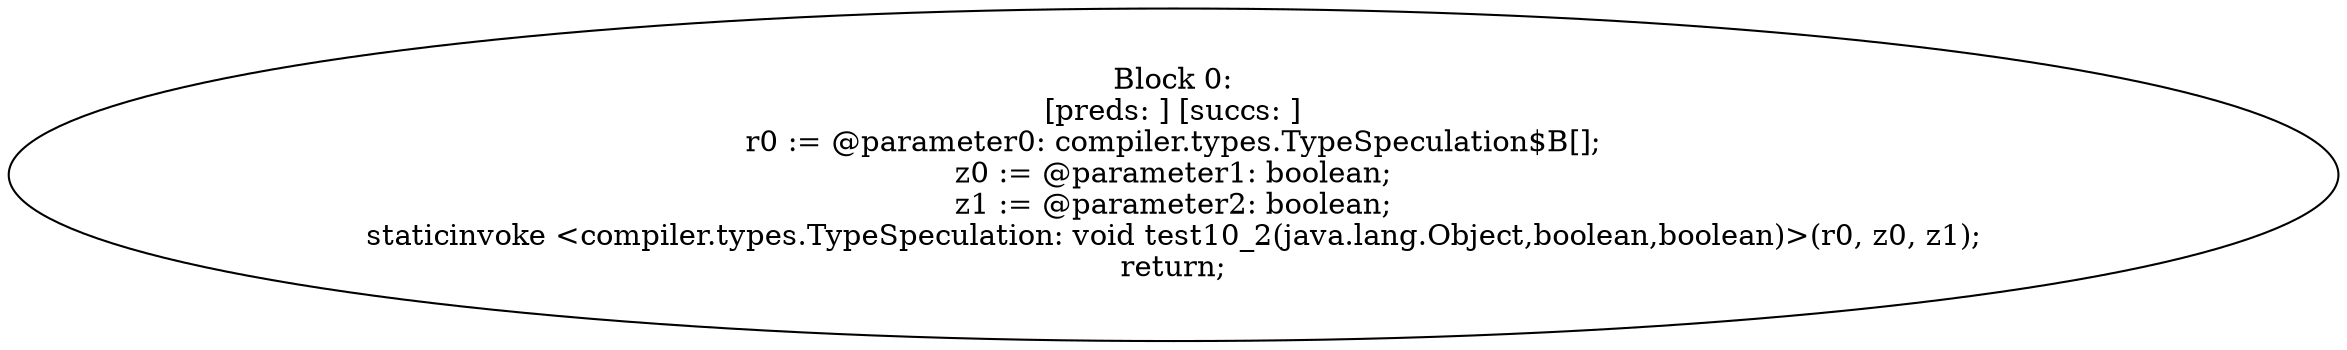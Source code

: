 digraph "unitGraph" {
    "Block 0:
[preds: ] [succs: ]
r0 := @parameter0: compiler.types.TypeSpeculation$B[];
z0 := @parameter1: boolean;
z1 := @parameter2: boolean;
staticinvoke <compiler.types.TypeSpeculation: void test10_2(java.lang.Object,boolean,boolean)>(r0, z0, z1);
return;
"
}
